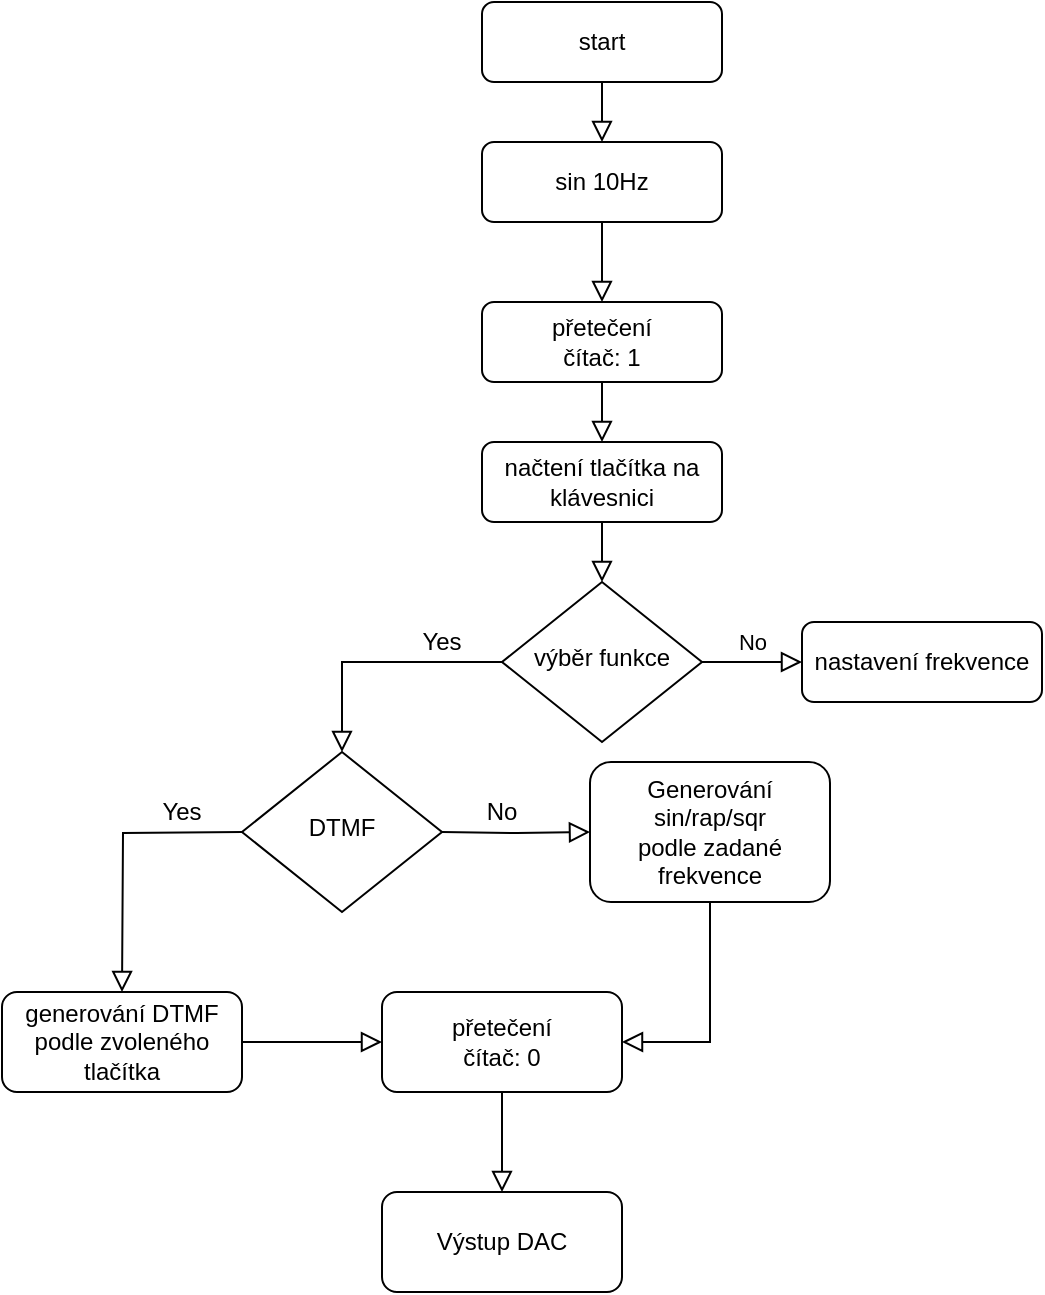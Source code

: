 <mxfile version="14.0.2" type="device"><diagram id="C5RBs43oDa-KdzZeNtuy" name="Page-1"><mxGraphModel dx="981" dy="616" grid="1" gridSize="10" guides="1" tooltips="1" connect="1" arrows="1" fold="1" page="1" pageScale="1" pageWidth="827" pageHeight="1169" math="0" shadow="0"><root><mxCell id="WIyWlLk6GJQsqaUBKTNV-0"/><mxCell id="WIyWlLk6GJQsqaUBKTNV-1" parent="WIyWlLk6GJQsqaUBKTNV-0"/><mxCell id="-j_TO8B3KoRLvFNDJz2t-9" style="edgeStyle=orthogonalEdgeStyle;rounded=0;orthogonalLoop=1;jettySize=auto;html=1;exitX=0.5;exitY=1;exitDx=0;exitDy=0;entryX=0.5;entryY=0;entryDx=0;entryDy=0;endArrow=block;endFill=0;endSize=8;" edge="1" parent="WIyWlLk6GJQsqaUBKTNV-1" source="WIyWlLk6GJQsqaUBKTNV-3" target="-j_TO8B3KoRLvFNDJz2t-7"><mxGeometry relative="1" as="geometry"/></mxCell><mxCell id="WIyWlLk6GJQsqaUBKTNV-3" value="sin 10Hz" style="rounded=1;whiteSpace=wrap;html=1;fontSize=12;glass=0;strokeWidth=1;shadow=0;" parent="WIyWlLk6GJQsqaUBKTNV-1" vertex="1"><mxGeometry x="360" y="100" width="120" height="40" as="geometry"/></mxCell><mxCell id="WIyWlLk6GJQsqaUBKTNV-5" value="No" style="edgeStyle=orthogonalEdgeStyle;rounded=0;html=1;jettySize=auto;orthogonalLoop=1;fontSize=11;endArrow=block;endFill=0;endSize=8;strokeWidth=1;shadow=0;labelBackgroundColor=none;" parent="WIyWlLk6GJQsqaUBKTNV-1" source="WIyWlLk6GJQsqaUBKTNV-6" target="WIyWlLk6GJQsqaUBKTNV-7" edge="1"><mxGeometry y="10" relative="1" as="geometry"><mxPoint as="offset"/></mxGeometry></mxCell><mxCell id="-j_TO8B3KoRLvFNDJz2t-4" style="edgeStyle=orthogonalEdgeStyle;rounded=0;orthogonalLoop=1;jettySize=auto;html=1;exitX=0;exitY=0.5;exitDx=0;exitDy=0;endArrow=block;endFill=0;endSize=8;entryX=0.5;entryY=0;entryDx=0;entryDy=0;" edge="1" parent="WIyWlLk6GJQsqaUBKTNV-1" source="WIyWlLk6GJQsqaUBKTNV-6" target="-j_TO8B3KoRLvFNDJz2t-11"><mxGeometry relative="1" as="geometry"><mxPoint x="320" y="360" as="targetPoint"/></mxGeometry></mxCell><mxCell id="WIyWlLk6GJQsqaUBKTNV-6" value="výběr funkce" style="rhombus;whiteSpace=wrap;html=1;shadow=0;fontFamily=Helvetica;fontSize=12;align=center;strokeWidth=1;spacing=6;spacingTop=-4;" parent="WIyWlLk6GJQsqaUBKTNV-1" vertex="1"><mxGeometry x="370" y="320" width="100" height="80" as="geometry"/></mxCell><mxCell id="WIyWlLk6GJQsqaUBKTNV-7" value="nastavení frekvence" style="rounded=1;whiteSpace=wrap;html=1;fontSize=12;glass=0;strokeWidth=1;shadow=0;" parent="WIyWlLk6GJQsqaUBKTNV-1" vertex="1"><mxGeometry x="520" y="340" width="120" height="40" as="geometry"/></mxCell><mxCell id="-j_TO8B3KoRLvFNDJz2t-26" style="edgeStyle=orthogonalEdgeStyle;rounded=0;orthogonalLoop=1;jettySize=auto;html=1;entryX=1;entryY=0.5;entryDx=0;entryDy=0;endArrow=block;endFill=0;endSize=8;" edge="1" parent="WIyWlLk6GJQsqaUBKTNV-1" source="WIyWlLk6GJQsqaUBKTNV-12" target="-j_TO8B3KoRLvFNDJz2t-24"><mxGeometry relative="1" as="geometry"/></mxCell><mxCell id="WIyWlLk6GJQsqaUBKTNV-12" value="&lt;div&gt;Generování sin/rap/sqr&lt;/div&gt;&lt;div&gt;podle zadané frekvence&lt;br&gt;&lt;/div&gt;" style="rounded=1;whiteSpace=wrap;html=1;fontSize=12;glass=0;strokeWidth=1;shadow=0;" parent="WIyWlLk6GJQsqaUBKTNV-1" vertex="1"><mxGeometry x="414" y="410" width="120" height="70" as="geometry"/></mxCell><mxCell id="-j_TO8B3KoRLvFNDJz2t-6" style="edgeStyle=orthogonalEdgeStyle;rounded=0;orthogonalLoop=1;jettySize=auto;html=1;exitX=0.5;exitY=1;exitDx=0;exitDy=0;endArrow=block;endFill=0;endSize=8;" edge="1" parent="WIyWlLk6GJQsqaUBKTNV-1" source="-j_TO8B3KoRLvFNDJz2t-5" target="WIyWlLk6GJQsqaUBKTNV-3"><mxGeometry relative="1" as="geometry"/></mxCell><mxCell id="-j_TO8B3KoRLvFNDJz2t-5" value="start" style="rounded=1;whiteSpace=wrap;html=1;fontSize=12;glass=0;strokeWidth=1;shadow=0;" vertex="1" parent="WIyWlLk6GJQsqaUBKTNV-1"><mxGeometry x="360" y="30" width="120" height="40" as="geometry"/></mxCell><mxCell id="-j_TO8B3KoRLvFNDJz2t-20" style="edgeStyle=orthogonalEdgeStyle;rounded=0;orthogonalLoop=1;jettySize=auto;html=1;endArrow=block;endFill=0;endSize=8;" edge="1" parent="WIyWlLk6GJQsqaUBKTNV-1" source="-j_TO8B3KoRLvFNDJz2t-7" target="-j_TO8B3KoRLvFNDJz2t-10"><mxGeometry relative="1" as="geometry"/></mxCell><mxCell id="-j_TO8B3KoRLvFNDJz2t-7" value="&lt;div&gt;přetečení &lt;br&gt;&lt;/div&gt;&lt;div&gt;čítač: 1&lt;br&gt;&lt;/div&gt;" style="rounded=1;whiteSpace=wrap;html=1;" vertex="1" parent="WIyWlLk6GJQsqaUBKTNV-1"><mxGeometry x="360" y="180" width="120" height="40" as="geometry"/></mxCell><mxCell id="-j_TO8B3KoRLvFNDJz2t-19" style="edgeStyle=orthogonalEdgeStyle;rounded=0;orthogonalLoop=1;jettySize=auto;html=1;entryX=0.5;entryY=0;entryDx=0;entryDy=0;endArrow=block;endFill=0;endSize=8;" edge="1" parent="WIyWlLk6GJQsqaUBKTNV-1" source="-j_TO8B3KoRLvFNDJz2t-10" target="WIyWlLk6GJQsqaUBKTNV-6"><mxGeometry relative="1" as="geometry"/></mxCell><mxCell id="-j_TO8B3KoRLvFNDJz2t-10" value="načtení tlačítka na klávesnici " style="rounded=1;whiteSpace=wrap;html=1;" vertex="1" parent="WIyWlLk6GJQsqaUBKTNV-1"><mxGeometry x="360" y="250" width="120" height="40" as="geometry"/></mxCell><mxCell id="-j_TO8B3KoRLvFNDJz2t-16" style="edgeStyle=orthogonalEdgeStyle;rounded=0;orthogonalLoop=1;jettySize=auto;html=1;endArrow=block;endFill=0;endSize=8;" edge="1" parent="WIyWlLk6GJQsqaUBKTNV-1"><mxGeometry relative="1" as="geometry"><mxPoint x="180" y="525" as="targetPoint"/><mxPoint x="240" y="445" as="sourcePoint"/></mxGeometry></mxCell><mxCell id="-j_TO8B3KoRLvFNDJz2t-22" style="edgeStyle=orthogonalEdgeStyle;rounded=0;orthogonalLoop=1;jettySize=auto;html=1;exitX=1;exitY=0.5;exitDx=0;exitDy=0;entryX=0;entryY=0.5;entryDx=0;entryDy=0;endArrow=block;endFill=0;endSize=8;" edge="1" parent="WIyWlLk6GJQsqaUBKTNV-1" target="WIyWlLk6GJQsqaUBKTNV-12"><mxGeometry relative="1" as="geometry"><mxPoint x="340" y="445" as="sourcePoint"/></mxGeometry></mxCell><mxCell id="-j_TO8B3KoRLvFNDJz2t-11" value="DTMF" style="rhombus;whiteSpace=wrap;html=1;shadow=0;fontFamily=Helvetica;fontSize=12;align=center;strokeWidth=1;spacing=6;spacingTop=-4;" vertex="1" parent="WIyWlLk6GJQsqaUBKTNV-1"><mxGeometry x="240" y="405" width="100" height="80" as="geometry"/></mxCell><mxCell id="-j_TO8B3KoRLvFNDJz2t-25" style="edgeStyle=orthogonalEdgeStyle;rounded=0;orthogonalLoop=1;jettySize=auto;html=1;entryX=0;entryY=0.5;entryDx=0;entryDy=0;endArrow=block;endFill=0;endSize=8;" edge="1" parent="WIyWlLk6GJQsqaUBKTNV-1" source="-j_TO8B3KoRLvFNDJz2t-13" target="-j_TO8B3KoRLvFNDJz2t-24"><mxGeometry relative="1" as="geometry"/></mxCell><mxCell id="-j_TO8B3KoRLvFNDJz2t-13" value="&lt;div&gt;generování DTMF&lt;/div&gt;&lt;div&gt;podle zvoleného tlačítka&lt;br&gt;&lt;/div&gt;" style="rounded=1;whiteSpace=wrap;html=1;" vertex="1" parent="WIyWlLk6GJQsqaUBKTNV-1"><mxGeometry x="120" y="525" width="120" height="50" as="geometry"/></mxCell><mxCell id="-j_TO8B3KoRLvFNDJz2t-17" value="No" style="text;html=1;strokeColor=none;fillColor=none;align=center;verticalAlign=middle;whiteSpace=wrap;rounded=0;" vertex="1" parent="WIyWlLk6GJQsqaUBKTNV-1"><mxGeometry x="350" y="425" width="40" height="20" as="geometry"/></mxCell><mxCell id="-j_TO8B3KoRLvFNDJz2t-18" value="Yes" style="text;html=1;strokeColor=none;fillColor=none;align=center;verticalAlign=middle;whiteSpace=wrap;rounded=0;" vertex="1" parent="WIyWlLk6GJQsqaUBKTNV-1"><mxGeometry x="320" y="340" width="40" height="20" as="geometry"/></mxCell><mxCell id="-j_TO8B3KoRLvFNDJz2t-21" value="Yes" style="text;html=1;strokeColor=none;fillColor=none;align=center;verticalAlign=middle;whiteSpace=wrap;rounded=0;" vertex="1" parent="WIyWlLk6GJQsqaUBKTNV-1"><mxGeometry x="190" y="425" width="40" height="20" as="geometry"/></mxCell><mxCell id="-j_TO8B3KoRLvFNDJz2t-28" style="edgeStyle=orthogonalEdgeStyle;rounded=0;orthogonalLoop=1;jettySize=auto;html=1;entryX=0.5;entryY=0;entryDx=0;entryDy=0;endArrow=block;endFill=0;endSize=8;" edge="1" parent="WIyWlLk6GJQsqaUBKTNV-1" source="-j_TO8B3KoRLvFNDJz2t-24" target="-j_TO8B3KoRLvFNDJz2t-27"><mxGeometry relative="1" as="geometry"/></mxCell><mxCell id="-j_TO8B3KoRLvFNDJz2t-24" value="&lt;div&gt;přetečení &lt;br&gt;&lt;/div&gt;&lt;div&gt;čítač: 0&lt;br&gt;&lt;/div&gt;" style="rounded=1;whiteSpace=wrap;html=1;" vertex="1" parent="WIyWlLk6GJQsqaUBKTNV-1"><mxGeometry x="310" y="525" width="120" height="50" as="geometry"/></mxCell><mxCell id="-j_TO8B3KoRLvFNDJz2t-27" value="Výstup DAC" style="rounded=1;whiteSpace=wrap;html=1;" vertex="1" parent="WIyWlLk6GJQsqaUBKTNV-1"><mxGeometry x="310" y="625" width="120" height="50" as="geometry"/></mxCell></root></mxGraphModel></diagram></mxfile>